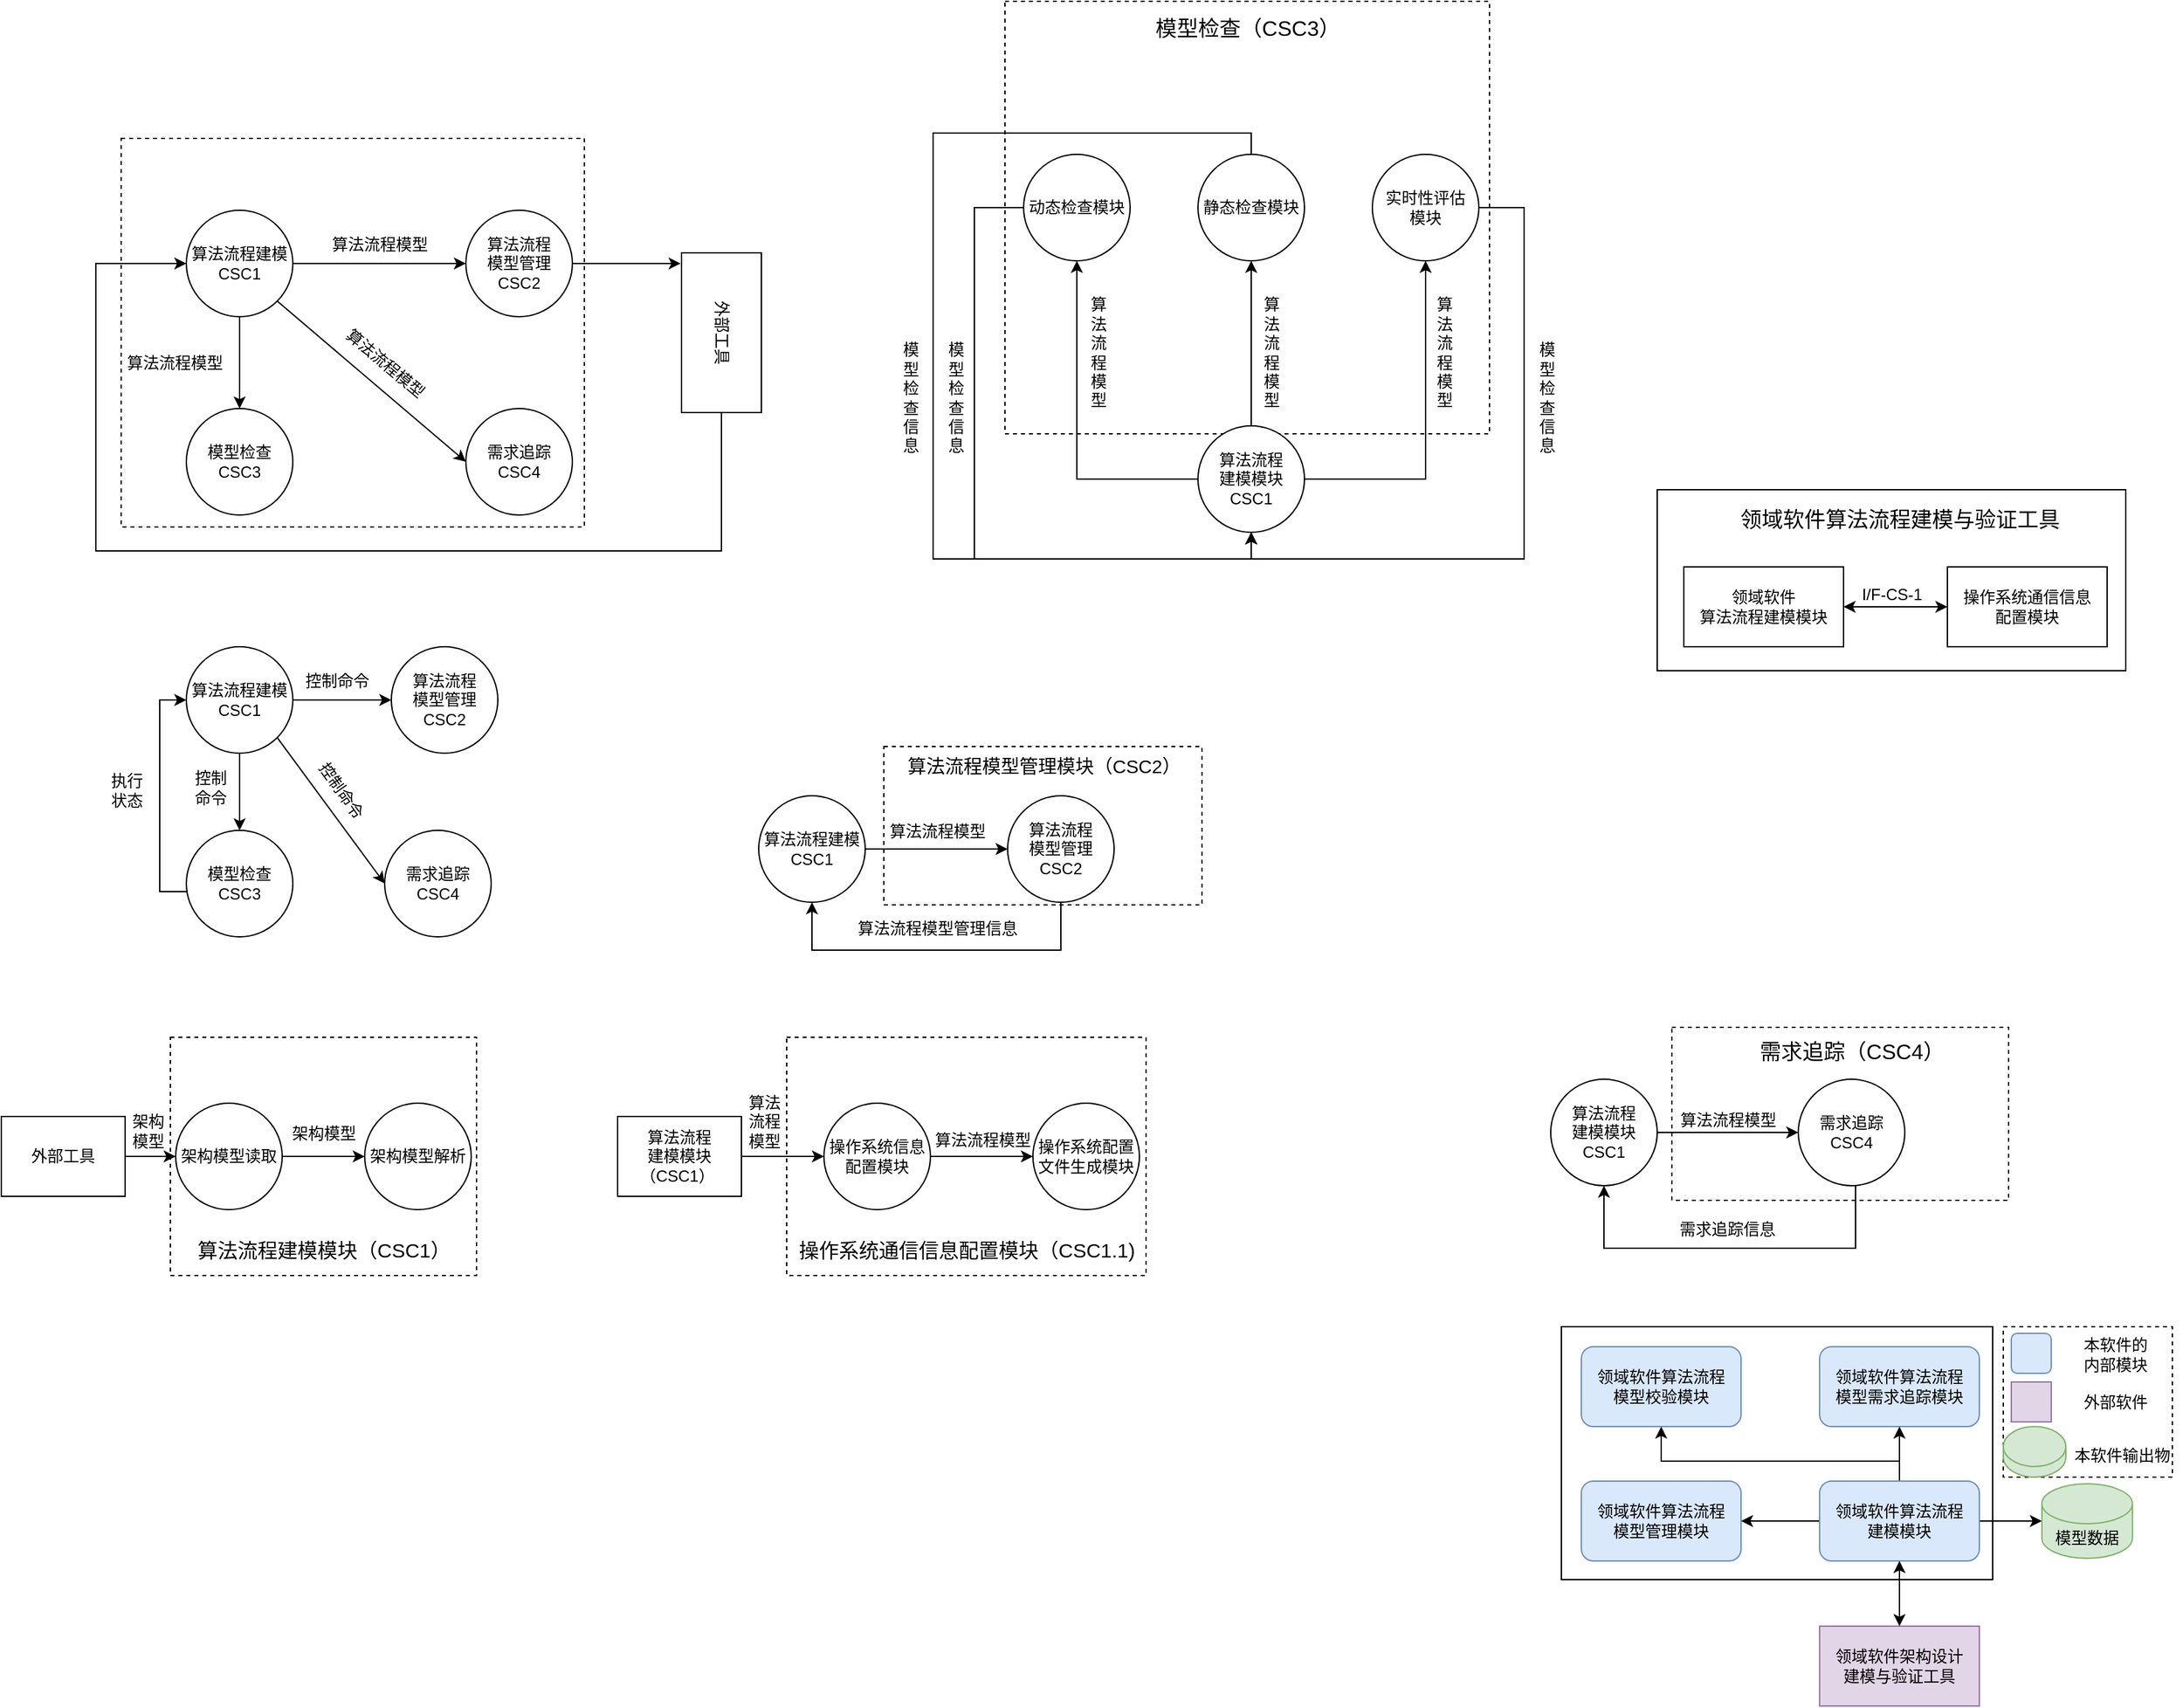 <mxfile version="22.1.7" type="github">
  <diagram id="C5RBs43oDa-KdzZeNtuy" name="Page-1">
    <mxGraphModel dx="757" dy="583" grid="0" gridSize="10" guides="1" tooltips="1" connect="1" arrows="1" fold="1" page="1" pageScale="1" pageWidth="2339" pageHeight="3300" math="0" shadow="0">
      <root>
        <mxCell id="WIyWlLk6GJQsqaUBKTNV-0" />
        <mxCell id="WIyWlLk6GJQsqaUBKTNV-1" parent="WIyWlLk6GJQsqaUBKTNV-0" />
        <mxCell id="anvmD5nSPNhNmB6iQBok-108" value="" style="rounded=0;whiteSpace=wrap;html=1;" vertex="1" parent="WIyWlLk6GJQsqaUBKTNV-1">
          <mxGeometry x="1325" y="503" width="352" height="136" as="geometry" />
        </mxCell>
        <mxCell id="anvmD5nSPNhNmB6iQBok-101" value="" style="rounded=0;whiteSpace=wrap;html=1;fillColor=none;dashed=1;" vertex="1" parent="WIyWlLk6GJQsqaUBKTNV-1">
          <mxGeometry x="1585" y="1132" width="127" height="113" as="geometry" />
        </mxCell>
        <mxCell id="anvmD5nSPNhNmB6iQBok-100" value="" style="rounded=0;whiteSpace=wrap;html=1;fillColor=none;" vertex="1" parent="WIyWlLk6GJQsqaUBKTNV-1">
          <mxGeometry x="1253" y="1132" width="324" height="190" as="geometry" />
        </mxCell>
        <mxCell id="anvmD5nSPNhNmB6iQBok-70" value="" style="whiteSpace=wrap;html=1;fillColor=none;dashed=1;" vertex="1" parent="WIyWlLk6GJQsqaUBKTNV-1">
          <mxGeometry x="835" y="136" width="364" height="325" as="geometry" />
        </mxCell>
        <mxCell id="anvmD5nSPNhNmB6iQBok-56" value="" style="whiteSpace=wrap;html=1;fillColor=none;dashed=1;" vertex="1" parent="WIyWlLk6GJQsqaUBKTNV-1">
          <mxGeometry x="744" y="696" width="239" height="119" as="geometry" />
        </mxCell>
        <mxCell id="anvmD5nSPNhNmB6iQBok-12" value="" style="whiteSpace=wrap;html=1;fillColor=none;dashed=1;" vertex="1" parent="WIyWlLk6GJQsqaUBKTNV-1">
          <mxGeometry x="171" y="239" width="348" height="292" as="geometry" />
        </mxCell>
        <mxCell id="anvmD5nSPNhNmB6iQBok-5" style="edgeStyle=orthogonalEdgeStyle;rounded=0;orthogonalLoop=1;jettySize=auto;html=1;" edge="1" parent="WIyWlLk6GJQsqaUBKTNV-1" source="anvmD5nSPNhNmB6iQBok-0" target="anvmD5nSPNhNmB6iQBok-2">
          <mxGeometry relative="1" as="geometry" />
        </mxCell>
        <mxCell id="anvmD5nSPNhNmB6iQBok-7" style="edgeStyle=orthogonalEdgeStyle;rounded=0;orthogonalLoop=1;jettySize=auto;html=1;" edge="1" parent="WIyWlLk6GJQsqaUBKTNV-1" source="anvmD5nSPNhNmB6iQBok-0" target="anvmD5nSPNhNmB6iQBok-3">
          <mxGeometry relative="1" as="geometry" />
        </mxCell>
        <mxCell id="anvmD5nSPNhNmB6iQBok-0" value="算法流程建模&lt;br&gt;CSC1" style="ellipse;whiteSpace=wrap;html=1;aspect=fixed;" vertex="1" parent="WIyWlLk6GJQsqaUBKTNV-1">
          <mxGeometry x="220" y="293" width="80" height="80" as="geometry" />
        </mxCell>
        <mxCell id="anvmD5nSPNhNmB6iQBok-14" style="edgeStyle=orthogonalEdgeStyle;rounded=0;orthogonalLoop=1;jettySize=auto;html=1;" edge="1" parent="WIyWlLk6GJQsqaUBKTNV-1" source="anvmD5nSPNhNmB6iQBok-2">
          <mxGeometry relative="1" as="geometry">
            <mxPoint x="591.333" y="333.0" as="targetPoint" />
          </mxGeometry>
        </mxCell>
        <mxCell id="anvmD5nSPNhNmB6iQBok-2" value="算法流程&lt;br&gt;模型管理&lt;br&gt;CSC2" style="ellipse;whiteSpace=wrap;html=1;aspect=fixed;" vertex="1" parent="WIyWlLk6GJQsqaUBKTNV-1">
          <mxGeometry x="430" y="293" width="80" height="80" as="geometry" />
        </mxCell>
        <mxCell id="anvmD5nSPNhNmB6iQBok-3" value="模型检查CSC3" style="ellipse;whiteSpace=wrap;html=1;aspect=fixed;" vertex="1" parent="WIyWlLk6GJQsqaUBKTNV-1">
          <mxGeometry x="220" y="442" width="80" height="80" as="geometry" />
        </mxCell>
        <mxCell id="anvmD5nSPNhNmB6iQBok-4" value="需求追踪&lt;br&gt;CSC4" style="ellipse;whiteSpace=wrap;html=1;aspect=fixed;" vertex="1" parent="WIyWlLk6GJQsqaUBKTNV-1">
          <mxGeometry x="430" y="442" width="80" height="80" as="geometry" />
        </mxCell>
        <mxCell id="anvmD5nSPNhNmB6iQBok-6" value="算法流程模型" style="text;html=1;align=center;verticalAlign=middle;resizable=0;points=[];autosize=1;strokeColor=none;fillColor=none;" vertex="1" parent="WIyWlLk6GJQsqaUBKTNV-1">
          <mxGeometry x="320" y="306" width="90" height="26" as="geometry" />
        </mxCell>
        <mxCell id="anvmD5nSPNhNmB6iQBok-8" value="算法流程模型" style="text;html=1;align=center;verticalAlign=middle;resizable=0;points=[];autosize=1;strokeColor=none;fillColor=none;" vertex="1" parent="WIyWlLk6GJQsqaUBKTNV-1">
          <mxGeometry x="166" y="395" width="90" height="26" as="geometry" />
        </mxCell>
        <mxCell id="anvmD5nSPNhNmB6iQBok-10" value="" style="endArrow=classic;html=1;rounded=0;entryX=0;entryY=0.5;entryDx=0;entryDy=0;exitX=1;exitY=1;exitDx=0;exitDy=0;" edge="1" parent="WIyWlLk6GJQsqaUBKTNV-1" source="anvmD5nSPNhNmB6iQBok-0" target="anvmD5nSPNhNmB6iQBok-4">
          <mxGeometry width="50" height="50" relative="1" as="geometry">
            <mxPoint x="324" y="383" as="sourcePoint" />
            <mxPoint x="374" y="333" as="targetPoint" />
          </mxGeometry>
        </mxCell>
        <mxCell id="anvmD5nSPNhNmB6iQBok-11" value="算法流程模型" style="text;html=1;align=center;verticalAlign=middle;resizable=0;points=[];autosize=1;strokeColor=none;fillColor=none;rotation=40;" vertex="1" parent="WIyWlLk6GJQsqaUBKTNV-1">
          <mxGeometry x="324" y="395" width="90" height="26" as="geometry" />
        </mxCell>
        <mxCell id="anvmD5nSPNhNmB6iQBok-15" style="edgeStyle=orthogonalEdgeStyle;rounded=0;orthogonalLoop=1;jettySize=auto;html=1;entryX=0;entryY=0.5;entryDx=0;entryDy=0;" edge="1" parent="WIyWlLk6GJQsqaUBKTNV-1" source="anvmD5nSPNhNmB6iQBok-13" target="anvmD5nSPNhNmB6iQBok-0">
          <mxGeometry relative="1" as="geometry">
            <Array as="points">
              <mxPoint x="622" y="549" />
              <mxPoint x="152" y="549" />
              <mxPoint x="152" y="333" />
            </Array>
          </mxGeometry>
        </mxCell>
        <mxCell id="anvmD5nSPNhNmB6iQBok-13" value="外部工具" style="rounded=0;whiteSpace=wrap;html=1;rotation=90;" vertex="1" parent="WIyWlLk6GJQsqaUBKTNV-1">
          <mxGeometry x="562" y="355" width="120" height="60" as="geometry" />
        </mxCell>
        <mxCell id="anvmD5nSPNhNmB6iQBok-21" value="" style="edgeStyle=orthogonalEdgeStyle;rounded=0;orthogonalLoop=1;jettySize=auto;html=1;" edge="1" parent="WIyWlLk6GJQsqaUBKTNV-1" source="anvmD5nSPNhNmB6iQBok-17" target="anvmD5nSPNhNmB6iQBok-19">
          <mxGeometry relative="1" as="geometry" />
        </mxCell>
        <mxCell id="anvmD5nSPNhNmB6iQBok-22" style="edgeStyle=orthogonalEdgeStyle;rounded=0;orthogonalLoop=1;jettySize=auto;html=1;" edge="1" parent="WIyWlLk6GJQsqaUBKTNV-1" source="anvmD5nSPNhNmB6iQBok-17" target="anvmD5nSPNhNmB6iQBok-18">
          <mxGeometry relative="1" as="geometry" />
        </mxCell>
        <mxCell id="anvmD5nSPNhNmB6iQBok-17" value="算法流程建模&lt;br&gt;CSC1" style="ellipse;whiteSpace=wrap;html=1;aspect=fixed;" vertex="1" parent="WIyWlLk6GJQsqaUBKTNV-1">
          <mxGeometry x="220" y="621" width="80" height="80" as="geometry" />
        </mxCell>
        <mxCell id="anvmD5nSPNhNmB6iQBok-18" value="算法流程&lt;br&gt;模型管理&lt;br&gt;CSC2" style="ellipse;whiteSpace=wrap;html=1;aspect=fixed;" vertex="1" parent="WIyWlLk6GJQsqaUBKTNV-1">
          <mxGeometry x="374" y="621" width="80" height="80" as="geometry" />
        </mxCell>
        <mxCell id="anvmD5nSPNhNmB6iQBok-24" style="edgeStyle=orthogonalEdgeStyle;rounded=0;orthogonalLoop=1;jettySize=auto;html=1;entryX=0;entryY=0.5;entryDx=0;entryDy=0;" edge="1" parent="WIyWlLk6GJQsqaUBKTNV-1" source="anvmD5nSPNhNmB6iQBok-19" target="anvmD5nSPNhNmB6iQBok-17">
          <mxGeometry relative="1" as="geometry">
            <Array as="points">
              <mxPoint x="200" y="805" />
              <mxPoint x="200" y="661" />
            </Array>
          </mxGeometry>
        </mxCell>
        <mxCell id="anvmD5nSPNhNmB6iQBok-19" value="模型检查&lt;br&gt;CSC3" style="ellipse;whiteSpace=wrap;html=1;aspect=fixed;" vertex="1" parent="WIyWlLk6GJQsqaUBKTNV-1">
          <mxGeometry x="220" y="759" width="80" height="80" as="geometry" />
        </mxCell>
        <mxCell id="anvmD5nSPNhNmB6iQBok-20" value="需求追踪&lt;br&gt;CSC4" style="ellipse;whiteSpace=wrap;html=1;aspect=fixed;" vertex="1" parent="WIyWlLk6GJQsqaUBKTNV-1">
          <mxGeometry x="369" y="759" width="80" height="80" as="geometry" />
        </mxCell>
        <mxCell id="anvmD5nSPNhNmB6iQBok-23" value="" style="endArrow=classic;html=1;rounded=0;exitX=1;exitY=1;exitDx=0;exitDy=0;entryX=0;entryY=0.5;entryDx=0;entryDy=0;" edge="1" parent="WIyWlLk6GJQsqaUBKTNV-1" source="anvmD5nSPNhNmB6iQBok-17" target="anvmD5nSPNhNmB6iQBok-20">
          <mxGeometry width="50" height="50" relative="1" as="geometry">
            <mxPoint x="324" y="745" as="sourcePoint" />
            <mxPoint x="374" y="695" as="targetPoint" />
          </mxGeometry>
        </mxCell>
        <mxCell id="anvmD5nSPNhNmB6iQBok-25" value="控制命令" style="text;html=1;align=center;verticalAlign=middle;resizable=0;points=[];autosize=1;strokeColor=none;fillColor=none;" vertex="1" parent="WIyWlLk6GJQsqaUBKTNV-1">
          <mxGeometry x="300" y="634" width="66" height="26" as="geometry" />
        </mxCell>
        <mxCell id="anvmD5nSPNhNmB6iQBok-26" value="控制命令" style="text;html=1;align=center;verticalAlign=middle;resizable=0;points=[];autosize=1;strokeColor=none;fillColor=none;rotation=55;" vertex="1" parent="WIyWlLk6GJQsqaUBKTNV-1">
          <mxGeometry x="303" y="716" width="66" height="26" as="geometry" />
        </mxCell>
        <mxCell id="anvmD5nSPNhNmB6iQBok-27" value="控制&lt;br&gt;命令" style="text;html=1;align=center;verticalAlign=middle;resizable=0;points=[];autosize=1;strokeColor=none;fillColor=none;" vertex="1" parent="WIyWlLk6GJQsqaUBKTNV-1">
          <mxGeometry x="217" y="706" width="42" height="41" as="geometry" />
        </mxCell>
        <mxCell id="anvmD5nSPNhNmB6iQBok-29" value="执行&lt;br&gt;状态" style="text;html=1;align=center;verticalAlign=middle;resizable=0;points=[];autosize=1;strokeColor=none;fillColor=none;" vertex="1" parent="WIyWlLk6GJQsqaUBKTNV-1">
          <mxGeometry x="154" y="708.5" width="42" height="41" as="geometry" />
        </mxCell>
        <mxCell id="anvmD5nSPNhNmB6iQBok-38" style="edgeStyle=orthogonalEdgeStyle;rounded=0;orthogonalLoop=1;jettySize=auto;html=1;" edge="1" parent="WIyWlLk6GJQsqaUBKTNV-1" source="anvmD5nSPNhNmB6iQBok-31" target="anvmD5nSPNhNmB6iQBok-34">
          <mxGeometry relative="1" as="geometry" />
        </mxCell>
        <mxCell id="anvmD5nSPNhNmB6iQBok-31" value="外部工具" style="rounded=0;whiteSpace=wrap;html=1;" vertex="1" parent="WIyWlLk6GJQsqaUBKTNV-1">
          <mxGeometry x="81" y="974" width="93" height="60" as="geometry" />
        </mxCell>
        <mxCell id="anvmD5nSPNhNmB6iQBok-32" value="" style="whiteSpace=wrap;html=1;fillColor=none;dashed=1;" vertex="1" parent="WIyWlLk6GJQsqaUBKTNV-1">
          <mxGeometry x="208" y="914.5" width="230" height="179" as="geometry" />
        </mxCell>
        <mxCell id="anvmD5nSPNhNmB6iQBok-36" style="edgeStyle=orthogonalEdgeStyle;rounded=0;orthogonalLoop=1;jettySize=auto;html=1;exitX=1;exitY=0.5;exitDx=0;exitDy=0;" edge="1" parent="WIyWlLk6GJQsqaUBKTNV-1" source="anvmD5nSPNhNmB6iQBok-34" target="anvmD5nSPNhNmB6iQBok-35">
          <mxGeometry relative="1" as="geometry" />
        </mxCell>
        <mxCell id="anvmD5nSPNhNmB6iQBok-34" value="架构模型读取" style="ellipse;whiteSpace=wrap;html=1;aspect=fixed;" vertex="1" parent="WIyWlLk6GJQsqaUBKTNV-1">
          <mxGeometry x="212" y="964" width="80" height="80" as="geometry" />
        </mxCell>
        <mxCell id="anvmD5nSPNhNmB6iQBok-35" value="架构模型解析" style="ellipse;whiteSpace=wrap;html=1;aspect=fixed;" vertex="1" parent="WIyWlLk6GJQsqaUBKTNV-1">
          <mxGeometry x="354" y="964" width="80" height="80" as="geometry" />
        </mxCell>
        <mxCell id="anvmD5nSPNhNmB6iQBok-37" value="架构模型" style="text;html=1;align=center;verticalAlign=middle;resizable=0;points=[];autosize=1;strokeColor=none;fillColor=none;" vertex="1" parent="WIyWlLk6GJQsqaUBKTNV-1">
          <mxGeometry x="290" y="974" width="66" height="26" as="geometry" />
        </mxCell>
        <mxCell id="anvmD5nSPNhNmB6iQBok-39" value="架构&lt;br&gt;模型" style="text;html=1;align=center;verticalAlign=middle;resizable=0;points=[];autosize=1;strokeColor=none;fillColor=none;" vertex="1" parent="WIyWlLk6GJQsqaUBKTNV-1">
          <mxGeometry x="170" y="964" width="42" height="41" as="geometry" />
        </mxCell>
        <mxCell id="anvmD5nSPNhNmB6iQBok-40" value="&lt;font style=&quot;font-size: 15px;&quot;&gt;算法流程建模模块（CSC1）&lt;/font&gt;" style="text;html=1;align=center;verticalAlign=middle;resizable=0;points=[];autosize=1;strokeColor=none;fillColor=none;" vertex="1" parent="WIyWlLk6GJQsqaUBKTNV-1">
          <mxGeometry x="219" y="1059" width="208" height="30" as="geometry" />
        </mxCell>
        <mxCell id="anvmD5nSPNhNmB6iQBok-41" style="edgeStyle=orthogonalEdgeStyle;rounded=0;orthogonalLoop=1;jettySize=auto;html=1;" edge="1" parent="WIyWlLk6GJQsqaUBKTNV-1" source="anvmD5nSPNhNmB6iQBok-42" target="anvmD5nSPNhNmB6iQBok-45">
          <mxGeometry relative="1" as="geometry" />
        </mxCell>
        <mxCell id="anvmD5nSPNhNmB6iQBok-42" value="算法流程&lt;br&gt;建模模块&lt;br&gt;（CSC1）&amp;nbsp;" style="rounded=0;whiteSpace=wrap;html=1;" vertex="1" parent="WIyWlLk6GJQsqaUBKTNV-1">
          <mxGeometry x="544" y="974" width="93" height="60" as="geometry" />
        </mxCell>
        <mxCell id="anvmD5nSPNhNmB6iQBok-43" value="" style="whiteSpace=wrap;html=1;fillColor=none;dashed=1;" vertex="1" parent="WIyWlLk6GJQsqaUBKTNV-1">
          <mxGeometry x="671" y="914.5" width="270" height="179" as="geometry" />
        </mxCell>
        <mxCell id="anvmD5nSPNhNmB6iQBok-44" style="edgeStyle=orthogonalEdgeStyle;rounded=0;orthogonalLoop=1;jettySize=auto;html=1;exitX=1;exitY=0.5;exitDx=0;exitDy=0;" edge="1" parent="WIyWlLk6GJQsqaUBKTNV-1" source="anvmD5nSPNhNmB6iQBok-45" target="anvmD5nSPNhNmB6iQBok-46">
          <mxGeometry relative="1" as="geometry" />
        </mxCell>
        <mxCell id="anvmD5nSPNhNmB6iQBok-45" value="操作系统信息配置模块" style="ellipse;whiteSpace=wrap;html=1;aspect=fixed;" vertex="1" parent="WIyWlLk6GJQsqaUBKTNV-1">
          <mxGeometry x="699" y="964" width="80" height="80" as="geometry" />
        </mxCell>
        <mxCell id="anvmD5nSPNhNmB6iQBok-46" value="操作系统配置文件生成模块" style="ellipse;whiteSpace=wrap;html=1;aspect=fixed;" vertex="1" parent="WIyWlLk6GJQsqaUBKTNV-1">
          <mxGeometry x="856" y="964" width="80" height="80" as="geometry" />
        </mxCell>
        <mxCell id="anvmD5nSPNhNmB6iQBok-47" value="算法流程模型" style="text;html=1;align=center;verticalAlign=middle;resizable=0;points=[];autosize=1;strokeColor=none;fillColor=none;" vertex="1" parent="WIyWlLk6GJQsqaUBKTNV-1">
          <mxGeometry x="773" y="979" width="90" height="26" as="geometry" />
        </mxCell>
        <mxCell id="anvmD5nSPNhNmB6iQBok-48" value="算法&lt;br&gt;流程&lt;br&gt;模型" style="text;html=1;align=center;verticalAlign=middle;resizable=0;points=[];autosize=1;strokeColor=none;fillColor=none;" vertex="1" parent="WIyWlLk6GJQsqaUBKTNV-1">
          <mxGeometry x="633" y="950" width="42" height="55" as="geometry" />
        </mxCell>
        <mxCell id="anvmD5nSPNhNmB6iQBok-49" value="&lt;font style=&quot;font-size: 15px;&quot;&gt;操作系统通信信息配置模块（CSC1.1)&lt;/font&gt;" style="text;html=1;align=center;verticalAlign=middle;resizable=0;points=[];autosize=1;strokeColor=none;fillColor=none;" vertex="1" parent="WIyWlLk6GJQsqaUBKTNV-1">
          <mxGeometry x="670.5" y="1059" width="271" height="30" as="geometry" />
        </mxCell>
        <mxCell id="anvmD5nSPNhNmB6iQBok-52" value="" style="edgeStyle=orthogonalEdgeStyle;rounded=0;orthogonalLoop=1;jettySize=auto;html=1;" edge="1" parent="WIyWlLk6GJQsqaUBKTNV-1" source="anvmD5nSPNhNmB6iQBok-50" target="anvmD5nSPNhNmB6iQBok-51">
          <mxGeometry relative="1" as="geometry" />
        </mxCell>
        <mxCell id="anvmD5nSPNhNmB6iQBok-50" value="算法流程建模&lt;br&gt;CSC1" style="ellipse;whiteSpace=wrap;html=1;aspect=fixed;" vertex="1" parent="WIyWlLk6GJQsqaUBKTNV-1">
          <mxGeometry x="650" y="733" width="80" height="80" as="geometry" />
        </mxCell>
        <mxCell id="anvmD5nSPNhNmB6iQBok-54" style="edgeStyle=orthogonalEdgeStyle;rounded=0;orthogonalLoop=1;jettySize=auto;html=1;entryX=0.5;entryY=1;entryDx=0;entryDy=0;" edge="1" parent="WIyWlLk6GJQsqaUBKTNV-1" source="anvmD5nSPNhNmB6iQBok-51" target="anvmD5nSPNhNmB6iQBok-50">
          <mxGeometry relative="1" as="geometry">
            <Array as="points">
              <mxPoint x="877" y="849" />
              <mxPoint x="690" y="849" />
            </Array>
          </mxGeometry>
        </mxCell>
        <mxCell id="anvmD5nSPNhNmB6iQBok-51" value="算法流程&lt;br&gt;模型管理&lt;br&gt;CSC2" style="ellipse;whiteSpace=wrap;html=1;aspect=fixed;" vertex="1" parent="WIyWlLk6GJQsqaUBKTNV-1">
          <mxGeometry x="837" y="733" width="80" height="80" as="geometry" />
        </mxCell>
        <mxCell id="anvmD5nSPNhNmB6iQBok-53" value="算法流程模型" style="text;html=1;align=center;verticalAlign=middle;resizable=0;points=[];autosize=1;strokeColor=none;fillColor=none;" vertex="1" parent="WIyWlLk6GJQsqaUBKTNV-1">
          <mxGeometry x="739" y="747" width="90" height="26" as="geometry" />
        </mxCell>
        <mxCell id="anvmD5nSPNhNmB6iQBok-55" value="算法流程模型管理信息" style="text;html=1;align=center;verticalAlign=middle;resizable=0;points=[];autosize=1;strokeColor=none;fillColor=none;" vertex="1" parent="WIyWlLk6GJQsqaUBKTNV-1">
          <mxGeometry x="715" y="820" width="138" height="26" as="geometry" />
        </mxCell>
        <mxCell id="anvmD5nSPNhNmB6iQBok-58" value="&lt;font style=&quot;font-size: 14px;&quot;&gt;算法流程模型管理模块（CSC2）&lt;/font&gt;" style="text;html=1;align=center;verticalAlign=middle;resizable=0;points=[];autosize=1;strokeColor=none;fillColor=none;" vertex="1" parent="WIyWlLk6GJQsqaUBKTNV-1">
          <mxGeometry x="752" y="696" width="223" height="29" as="geometry" />
        </mxCell>
        <mxCell id="anvmD5nSPNhNmB6iQBok-72" style="edgeStyle=orthogonalEdgeStyle;rounded=0;orthogonalLoop=1;jettySize=auto;html=1;entryX=0.5;entryY=1;entryDx=0;entryDy=0;" edge="1" parent="WIyWlLk6GJQsqaUBKTNV-1" source="anvmD5nSPNhNmB6iQBok-59" target="anvmD5nSPNhNmB6iQBok-62">
          <mxGeometry relative="1" as="geometry">
            <Array as="points">
              <mxPoint x="1020" y="235" />
              <mxPoint x="781" y="235" />
              <mxPoint x="781" y="555" />
              <mxPoint x="1020" y="555" />
            </Array>
          </mxGeometry>
        </mxCell>
        <mxCell id="anvmD5nSPNhNmB6iQBok-59" value="静态检查模块" style="ellipse;whiteSpace=wrap;html=1;aspect=fixed;" vertex="1" parent="WIyWlLk6GJQsqaUBKTNV-1">
          <mxGeometry x="980" y="251" width="80" height="80" as="geometry" />
        </mxCell>
        <mxCell id="anvmD5nSPNhNmB6iQBok-73" style="edgeStyle=orthogonalEdgeStyle;rounded=0;orthogonalLoop=1;jettySize=auto;html=1;entryX=0.5;entryY=1;entryDx=0;entryDy=0;" edge="1" parent="WIyWlLk6GJQsqaUBKTNV-1" source="anvmD5nSPNhNmB6iQBok-60" target="anvmD5nSPNhNmB6iQBok-62">
          <mxGeometry relative="1" as="geometry">
            <Array as="points">
              <mxPoint x="812" y="291" />
              <mxPoint x="812" y="555" />
              <mxPoint x="1020" y="555" />
            </Array>
          </mxGeometry>
        </mxCell>
        <mxCell id="anvmD5nSPNhNmB6iQBok-60" value="动态检查模块" style="ellipse;whiteSpace=wrap;html=1;aspect=fixed;" vertex="1" parent="WIyWlLk6GJQsqaUBKTNV-1">
          <mxGeometry x="849" y="251" width="80" height="80" as="geometry" />
        </mxCell>
        <mxCell id="anvmD5nSPNhNmB6iQBok-74" style="edgeStyle=orthogonalEdgeStyle;rounded=0;orthogonalLoop=1;jettySize=auto;html=1;entryX=0.5;entryY=1;entryDx=0;entryDy=0;" edge="1" parent="WIyWlLk6GJQsqaUBKTNV-1" source="anvmD5nSPNhNmB6iQBok-61" target="anvmD5nSPNhNmB6iQBok-62">
          <mxGeometry relative="1" as="geometry">
            <Array as="points">
              <mxPoint x="1225" y="291" />
              <mxPoint x="1225" y="555" />
              <mxPoint x="1020" y="555" />
            </Array>
          </mxGeometry>
        </mxCell>
        <mxCell id="anvmD5nSPNhNmB6iQBok-61" value="实时性评估&lt;br&gt;模块" style="ellipse;whiteSpace=wrap;html=1;aspect=fixed;" vertex="1" parent="WIyWlLk6GJQsqaUBKTNV-1">
          <mxGeometry x="1111" y="251" width="80" height="80" as="geometry" />
        </mxCell>
        <mxCell id="anvmD5nSPNhNmB6iQBok-63" value="" style="edgeStyle=orthogonalEdgeStyle;rounded=0;orthogonalLoop=1;jettySize=auto;html=1;" edge="1" parent="WIyWlLk6GJQsqaUBKTNV-1" source="anvmD5nSPNhNmB6iQBok-62" target="anvmD5nSPNhNmB6iQBok-59">
          <mxGeometry relative="1" as="geometry" />
        </mxCell>
        <mxCell id="anvmD5nSPNhNmB6iQBok-64" style="edgeStyle=orthogonalEdgeStyle;rounded=0;orthogonalLoop=1;jettySize=auto;html=1;entryX=0.5;entryY=1;entryDx=0;entryDy=0;" edge="1" parent="WIyWlLk6GJQsqaUBKTNV-1" source="anvmD5nSPNhNmB6iQBok-62" target="anvmD5nSPNhNmB6iQBok-61">
          <mxGeometry relative="1" as="geometry" />
        </mxCell>
        <mxCell id="anvmD5nSPNhNmB6iQBok-65" style="edgeStyle=orthogonalEdgeStyle;rounded=0;orthogonalLoop=1;jettySize=auto;html=1;entryX=0.5;entryY=1;entryDx=0;entryDy=0;" edge="1" parent="WIyWlLk6GJQsqaUBKTNV-1" source="anvmD5nSPNhNmB6iQBok-62" target="anvmD5nSPNhNmB6iQBok-60">
          <mxGeometry relative="1" as="geometry" />
        </mxCell>
        <mxCell id="anvmD5nSPNhNmB6iQBok-62" value="算法流程&lt;br&gt;建模模块&lt;br&gt;CSC1" style="ellipse;whiteSpace=wrap;html=1;aspect=fixed;" vertex="1" parent="WIyWlLk6GJQsqaUBKTNV-1">
          <mxGeometry x="980" y="455" width="80" height="80" as="geometry" />
        </mxCell>
        <mxCell id="anvmD5nSPNhNmB6iQBok-66" value="算&lt;br&gt;法&lt;br&gt;流&lt;br&gt;程&lt;br&gt;模&lt;br&gt;型" style="text;html=1;align=center;verticalAlign=middle;resizable=0;points=[];autosize=1;strokeColor=none;fillColor=none;" vertex="1" parent="WIyWlLk6GJQsqaUBKTNV-1">
          <mxGeometry x="1020" y="351" width="30" height="98" as="geometry" />
        </mxCell>
        <mxCell id="anvmD5nSPNhNmB6iQBok-67" value="算&lt;br&gt;法&lt;br&gt;流&lt;br&gt;程&lt;br&gt;模&lt;br&gt;型" style="text;html=1;align=center;verticalAlign=middle;resizable=0;points=[];autosize=1;strokeColor=none;fillColor=none;" vertex="1" parent="WIyWlLk6GJQsqaUBKTNV-1">
          <mxGeometry x="890" y="351" width="30" height="98" as="geometry" />
        </mxCell>
        <mxCell id="anvmD5nSPNhNmB6iQBok-68" value="算&lt;br&gt;法&lt;br&gt;流&lt;br&gt;程&lt;br&gt;模&lt;br&gt;型" style="text;html=1;align=center;verticalAlign=middle;resizable=0;points=[];autosize=1;strokeColor=none;fillColor=none;" vertex="1" parent="WIyWlLk6GJQsqaUBKTNV-1">
          <mxGeometry x="1150" y="351" width="30" height="98" as="geometry" />
        </mxCell>
        <mxCell id="anvmD5nSPNhNmB6iQBok-71" value="&lt;font style=&quot;font-size: 16px;&quot;&gt;模型检查（CSC3）&lt;/font&gt;" style="text;html=1;align=center;verticalAlign=middle;resizable=0;points=[];autosize=1;strokeColor=none;fillColor=none;" vertex="1" parent="WIyWlLk6GJQsqaUBKTNV-1">
          <mxGeometry x="938.5" y="140" width="157" height="31" as="geometry" />
        </mxCell>
        <mxCell id="anvmD5nSPNhNmB6iQBok-75" value="模&lt;br&gt;型&lt;br&gt;检&lt;br&gt;查&lt;br&gt;信&lt;br&gt;息" style="text;html=1;align=center;verticalAlign=middle;resizable=0;points=[];autosize=1;strokeColor=none;fillColor=none;" vertex="1" parent="WIyWlLk6GJQsqaUBKTNV-1">
          <mxGeometry x="1227" y="385" width="30" height="98" as="geometry" />
        </mxCell>
        <mxCell id="anvmD5nSPNhNmB6iQBok-76" value="模&lt;br&gt;型&lt;br&gt;检&lt;br&gt;查&lt;br&gt;信&lt;br&gt;息" style="text;html=1;align=center;verticalAlign=middle;resizable=0;points=[];autosize=1;strokeColor=none;fillColor=none;" vertex="1" parent="WIyWlLk6GJQsqaUBKTNV-1">
          <mxGeometry x="783" y="385" width="30" height="98" as="geometry" />
        </mxCell>
        <mxCell id="anvmD5nSPNhNmB6iQBok-77" value="模&lt;br&gt;型&lt;br&gt;检&lt;br&gt;查&lt;br&gt;信&lt;br&gt;息" style="text;html=1;align=center;verticalAlign=middle;resizable=0;points=[];autosize=1;strokeColor=none;fillColor=none;" vertex="1" parent="WIyWlLk6GJQsqaUBKTNV-1">
          <mxGeometry x="749" y="385" width="30" height="98" as="geometry" />
        </mxCell>
        <mxCell id="anvmD5nSPNhNmB6iQBok-81" value="" style="edgeStyle=orthogonalEdgeStyle;rounded=0;orthogonalLoop=1;jettySize=auto;html=1;" edge="1" parent="WIyWlLk6GJQsqaUBKTNV-1" source="anvmD5nSPNhNmB6iQBok-79" target="anvmD5nSPNhNmB6iQBok-80">
          <mxGeometry relative="1" as="geometry" />
        </mxCell>
        <mxCell id="anvmD5nSPNhNmB6iQBok-79" value="算法流程&lt;br&gt;建模模块&lt;br&gt;CSC1" style="ellipse;whiteSpace=wrap;html=1;aspect=fixed;" vertex="1" parent="WIyWlLk6GJQsqaUBKTNV-1">
          <mxGeometry x="1245" y="946" width="80" height="80" as="geometry" />
        </mxCell>
        <mxCell id="anvmD5nSPNhNmB6iQBok-83" style="edgeStyle=orthogonalEdgeStyle;rounded=0;orthogonalLoop=1;jettySize=auto;html=1;entryX=0.5;entryY=1;entryDx=0;entryDy=0;" edge="1" parent="WIyWlLk6GJQsqaUBKTNV-1" source="anvmD5nSPNhNmB6iQBok-80" target="anvmD5nSPNhNmB6iQBok-79">
          <mxGeometry relative="1" as="geometry">
            <Array as="points">
              <mxPoint x="1474" y="1073" />
              <mxPoint x="1285" y="1073" />
            </Array>
          </mxGeometry>
        </mxCell>
        <mxCell id="anvmD5nSPNhNmB6iQBok-80" value="需求追踪&lt;br&gt;CSC4" style="ellipse;whiteSpace=wrap;html=1;aspect=fixed;" vertex="1" parent="WIyWlLk6GJQsqaUBKTNV-1">
          <mxGeometry x="1431" y="946" width="80" height="80" as="geometry" />
        </mxCell>
        <mxCell id="anvmD5nSPNhNmB6iQBok-82" value="算法流程模型" style="text;html=1;align=center;verticalAlign=middle;resizable=0;points=[];autosize=1;strokeColor=none;fillColor=none;" vertex="1" parent="WIyWlLk6GJQsqaUBKTNV-1">
          <mxGeometry x="1333" y="964" width="90" height="26" as="geometry" />
        </mxCell>
        <mxCell id="anvmD5nSPNhNmB6iQBok-84" value="需求追踪信息&amp;nbsp;" style="text;html=1;align=center;verticalAlign=middle;resizable=0;points=[];autosize=1;strokeColor=none;fillColor=none;" vertex="1" parent="WIyWlLk6GJQsqaUBKTNV-1">
          <mxGeometry x="1332" y="1046" width="93" height="26" as="geometry" />
        </mxCell>
        <mxCell id="anvmD5nSPNhNmB6iQBok-85" value="" style="whiteSpace=wrap;html=1;fillColor=none;dashed=1;" vertex="1" parent="WIyWlLk6GJQsqaUBKTNV-1">
          <mxGeometry x="1336" y="907" width="253" height="130" as="geometry" />
        </mxCell>
        <mxCell id="anvmD5nSPNhNmB6iQBok-86" value="&lt;font style=&quot;font-size: 16px;&quot;&gt;需求追踪（CSC4）&lt;/font&gt;" style="text;html=1;align=center;verticalAlign=middle;resizable=0;points=[];autosize=1;strokeColor=none;fillColor=none;" vertex="1" parent="WIyWlLk6GJQsqaUBKTNV-1">
          <mxGeometry x="1392.5" y="909" width="157" height="31" as="geometry" />
        </mxCell>
        <mxCell id="anvmD5nSPNhNmB6iQBok-87" value="领域软件算法流程&lt;br&gt;模型校验模块" style="rounded=1;whiteSpace=wrap;html=1;fillColor=#dae8fc;strokeColor=#6c8ebf;" vertex="1" parent="WIyWlLk6GJQsqaUBKTNV-1">
          <mxGeometry x="1268" y="1147" width="120" height="60" as="geometry" />
        </mxCell>
        <mxCell id="anvmD5nSPNhNmB6iQBok-88" value="领域软件算法流程&lt;br&gt;模型需求追踪模块" style="rounded=1;whiteSpace=wrap;html=1;fillColor=#dae8fc;strokeColor=#6c8ebf;" vertex="1" parent="WIyWlLk6GJQsqaUBKTNV-1">
          <mxGeometry x="1447" y="1147" width="120" height="60" as="geometry" />
        </mxCell>
        <mxCell id="anvmD5nSPNhNmB6iQBok-89" value="领域软件算法流程&lt;br&gt;模型管理模块" style="rounded=1;whiteSpace=wrap;html=1;fillColor=#dae8fc;strokeColor=#6c8ebf;" vertex="1" parent="WIyWlLk6GJQsqaUBKTNV-1">
          <mxGeometry x="1268" y="1248" width="120" height="60" as="geometry" />
        </mxCell>
        <mxCell id="anvmD5nSPNhNmB6iQBok-95" value="" style="edgeStyle=orthogonalEdgeStyle;rounded=0;orthogonalLoop=1;jettySize=auto;html=1;" edge="1" parent="WIyWlLk6GJQsqaUBKTNV-1" source="anvmD5nSPNhNmB6iQBok-90" target="anvmD5nSPNhNmB6iQBok-89">
          <mxGeometry relative="1" as="geometry" />
        </mxCell>
        <mxCell id="anvmD5nSPNhNmB6iQBok-96" value="" style="edgeStyle=orthogonalEdgeStyle;rounded=0;orthogonalLoop=1;jettySize=auto;html=1;" edge="1" parent="WIyWlLk6GJQsqaUBKTNV-1" source="anvmD5nSPNhNmB6iQBok-90" target="anvmD5nSPNhNmB6iQBok-88">
          <mxGeometry relative="1" as="geometry" />
        </mxCell>
        <mxCell id="anvmD5nSPNhNmB6iQBok-97" style="edgeStyle=orthogonalEdgeStyle;rounded=0;orthogonalLoop=1;jettySize=auto;html=1;entryX=0.5;entryY=1;entryDx=0;entryDy=0;" edge="1" parent="WIyWlLk6GJQsqaUBKTNV-1" source="anvmD5nSPNhNmB6iQBok-90" target="anvmD5nSPNhNmB6iQBok-87">
          <mxGeometry relative="1" as="geometry">
            <Array as="points">
              <mxPoint x="1507" y="1233" />
              <mxPoint x="1328" y="1233" />
            </Array>
          </mxGeometry>
        </mxCell>
        <mxCell id="anvmD5nSPNhNmB6iQBok-99" value="" style="edgeStyle=orthogonalEdgeStyle;rounded=0;orthogonalLoop=1;jettySize=auto;html=1;" edge="1" parent="WIyWlLk6GJQsqaUBKTNV-1" source="anvmD5nSPNhNmB6iQBok-90" target="anvmD5nSPNhNmB6iQBok-98">
          <mxGeometry relative="1" as="geometry" />
        </mxCell>
        <mxCell id="anvmD5nSPNhNmB6iQBok-90" value="领域软件算法流程&lt;br&gt;建模模块" style="rounded=1;whiteSpace=wrap;html=1;fillColor=#dae8fc;strokeColor=#6c8ebf;" vertex="1" parent="WIyWlLk6GJQsqaUBKTNV-1">
          <mxGeometry x="1447" y="1248" width="120" height="60" as="geometry" />
        </mxCell>
        <mxCell id="anvmD5nSPNhNmB6iQBok-91" value="领域软件架构设计&lt;br&gt;建模与验证工具" style="rounded=0;whiteSpace=wrap;html=1;fillColor=#e1d5e7;strokeColor=#9673a6;" vertex="1" parent="WIyWlLk6GJQsqaUBKTNV-1">
          <mxGeometry x="1447" y="1357" width="120" height="60" as="geometry" />
        </mxCell>
        <mxCell id="anvmD5nSPNhNmB6iQBok-94" value="" style="endArrow=classic;startArrow=classic;html=1;rounded=0;entryX=0.5;entryY=1;entryDx=0;entryDy=0;exitX=0.5;exitY=0;exitDx=0;exitDy=0;" edge="1" parent="WIyWlLk6GJQsqaUBKTNV-1" source="anvmD5nSPNhNmB6iQBok-91" target="anvmD5nSPNhNmB6iQBok-90">
          <mxGeometry width="50" height="50" relative="1" as="geometry">
            <mxPoint x="1401" y="1280" as="sourcePoint" />
            <mxPoint x="1451" y="1230" as="targetPoint" />
          </mxGeometry>
        </mxCell>
        <mxCell id="anvmD5nSPNhNmB6iQBok-98" value="模型数据" style="shape=cylinder3;whiteSpace=wrap;html=1;boundedLbl=1;backgroundOutline=1;size=15;fillColor=#d5e8d4;strokeColor=#82b366;" vertex="1" parent="WIyWlLk6GJQsqaUBKTNV-1">
          <mxGeometry x="1614" y="1250" width="68" height="56" as="geometry" />
        </mxCell>
        <mxCell id="anvmD5nSPNhNmB6iQBok-102" value="" style="rounded=1;whiteSpace=wrap;html=1;fillColor=#dae8fc;strokeColor=#6c8ebf;" vertex="1" parent="WIyWlLk6GJQsqaUBKTNV-1">
          <mxGeometry x="1591" y="1137" width="30" height="30" as="geometry" />
        </mxCell>
        <mxCell id="anvmD5nSPNhNmB6iQBok-103" value="本软件的&lt;br&gt;内部模块" style="text;html=1;align=center;verticalAlign=middle;resizable=0;points=[];autosize=1;strokeColor=none;fillColor=none;" vertex="1" parent="WIyWlLk6GJQsqaUBKTNV-1">
          <mxGeometry x="1636" y="1132" width="66" height="41" as="geometry" />
        </mxCell>
        <mxCell id="anvmD5nSPNhNmB6iQBok-104" value="" style="rounded=0;whiteSpace=wrap;html=1;fillColor=#e1d5e7;strokeColor=#9673a6;" vertex="1" parent="WIyWlLk6GJQsqaUBKTNV-1">
          <mxGeometry x="1591" y="1173.5" width="30" height="30" as="geometry" />
        </mxCell>
        <mxCell id="anvmD5nSPNhNmB6iQBok-105" value="外部软件" style="text;html=1;align=center;verticalAlign=middle;resizable=0;points=[];autosize=1;strokeColor=none;fillColor=none;" vertex="1" parent="WIyWlLk6GJQsqaUBKTNV-1">
          <mxGeometry x="1636" y="1176" width="66" height="26" as="geometry" />
        </mxCell>
        <mxCell id="anvmD5nSPNhNmB6iQBok-106" value="" style="shape=cylinder3;whiteSpace=wrap;html=1;boundedLbl=1;backgroundOutline=1;size=15;fillColor=#d5e8d4;strokeColor=#82b366;" vertex="1" parent="WIyWlLk6GJQsqaUBKTNV-1">
          <mxGeometry x="1585" y="1207" width="47" height="38" as="geometry" />
        </mxCell>
        <mxCell id="anvmD5nSPNhNmB6iQBok-107" value="本软件输出物" style="text;html=1;align=center;verticalAlign=middle;resizable=0;points=[];autosize=1;strokeColor=none;fillColor=none;" vertex="1" parent="WIyWlLk6GJQsqaUBKTNV-1">
          <mxGeometry x="1629" y="1216" width="90" height="26" as="geometry" />
        </mxCell>
        <mxCell id="anvmD5nSPNhNmB6iQBok-109" value="&lt;font style=&quot;font-size: 16px;&quot;&gt;领域软件算法流程建模与验证工具&lt;/font&gt;" style="text;html=1;align=center;verticalAlign=middle;resizable=0;points=[];autosize=1;strokeColor=none;fillColor=none;" vertex="1" parent="WIyWlLk6GJQsqaUBKTNV-1">
          <mxGeometry x="1378" y="509" width="258" height="31" as="geometry" />
        </mxCell>
        <mxCell id="anvmD5nSPNhNmB6iQBok-110" value="领域软件&lt;br&gt;算法流程建模模块" style="rounded=0;whiteSpace=wrap;html=1;" vertex="1" parent="WIyWlLk6GJQsqaUBKTNV-1">
          <mxGeometry x="1345" y="561" width="120" height="60" as="geometry" />
        </mxCell>
        <mxCell id="anvmD5nSPNhNmB6iQBok-111" value="操作系统通信信息&lt;br&gt;配置模块" style="rounded=0;whiteSpace=wrap;html=1;" vertex="1" parent="WIyWlLk6GJQsqaUBKTNV-1">
          <mxGeometry x="1543" y="561" width="120" height="60" as="geometry" />
        </mxCell>
        <mxCell id="anvmD5nSPNhNmB6iQBok-114" value="" style="endArrow=classic;startArrow=classic;html=1;rounded=0;entryX=0;entryY=0.5;entryDx=0;entryDy=0;exitX=1;exitY=0.5;exitDx=0;exitDy=0;" edge="1" parent="WIyWlLk6GJQsqaUBKTNV-1" source="anvmD5nSPNhNmB6iQBok-110" target="anvmD5nSPNhNmB6iQBok-111">
          <mxGeometry width="50" height="50" relative="1" as="geometry">
            <mxPoint x="1360" y="556" as="sourcePoint" />
            <mxPoint x="1410" y="506" as="targetPoint" />
          </mxGeometry>
        </mxCell>
        <mxCell id="anvmD5nSPNhNmB6iQBok-115" value="I/F-CS-1" style="text;html=1;align=center;verticalAlign=middle;resizable=0;points=[];autosize=1;strokeColor=none;fillColor=none;" vertex="1" parent="WIyWlLk6GJQsqaUBKTNV-1">
          <mxGeometry x="1469.5" y="569" width="63" height="26" as="geometry" />
        </mxCell>
      </root>
    </mxGraphModel>
  </diagram>
</mxfile>
